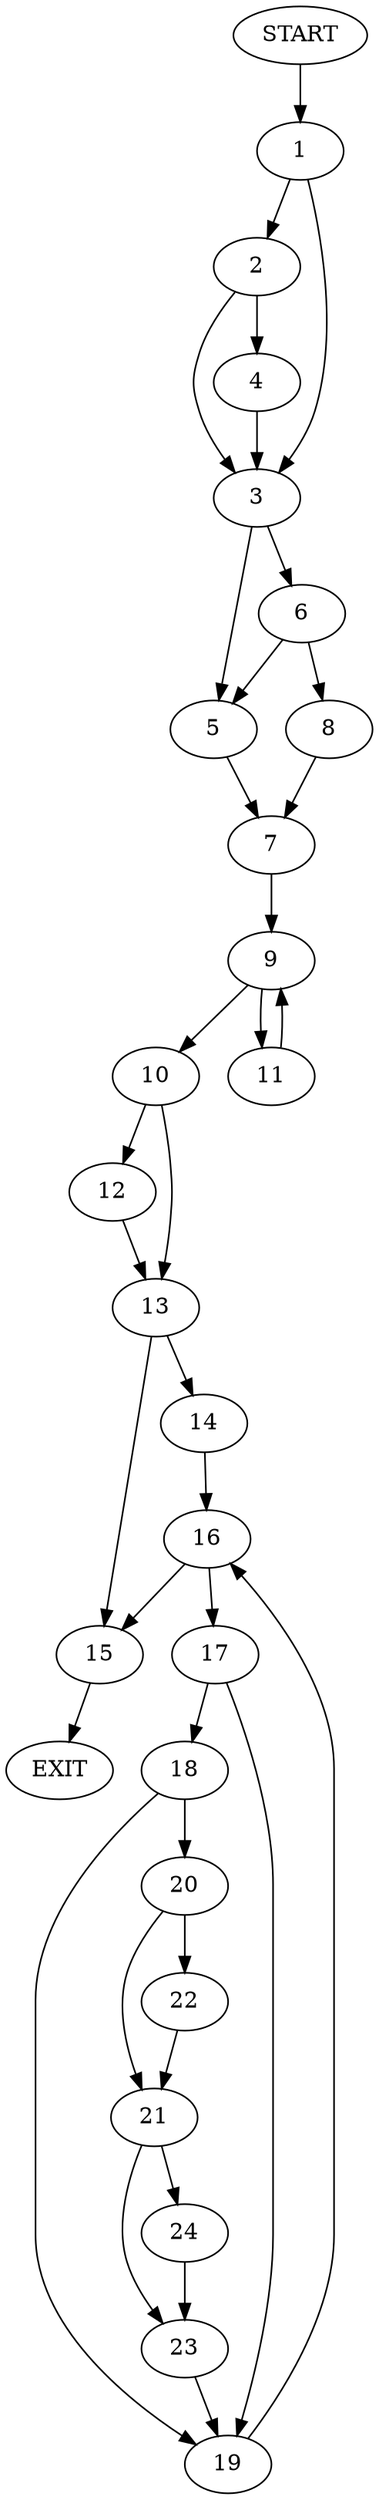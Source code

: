 digraph {
0 [label="START"]
25 [label="EXIT"]
0 -> 1
1 -> 2
1 -> 3
2 -> 3
2 -> 4
3 -> 5
3 -> 6
4 -> 3
5 -> 7
6 -> 5
6 -> 8
8 -> 7
7 -> 9
9 -> 10
9 -> 11
11 -> 9
10 -> 12
10 -> 13
12 -> 13
13 -> 14
13 -> 15
14 -> 16
15 -> 25
16 -> 17
16 -> 15
17 -> 18
17 -> 19
19 -> 16
18 -> 19
18 -> 20
20 -> 21
20 -> 22
22 -> 21
21 -> 23
21 -> 24
24 -> 23
23 -> 19
}
